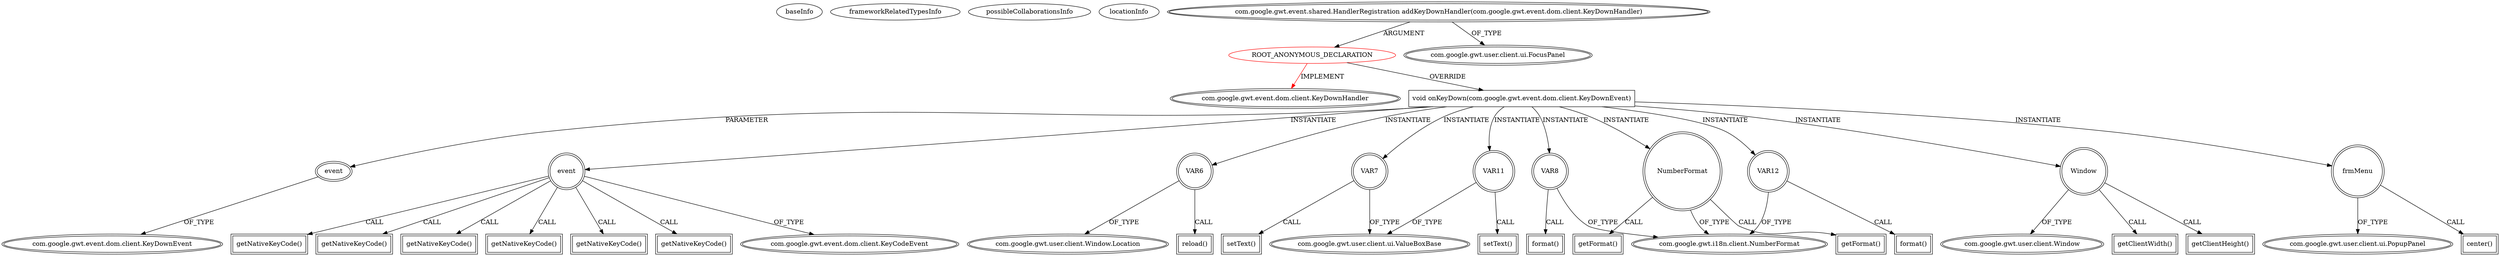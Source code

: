 digraph {
baseInfo[graphId=3319,category="extension_graph",isAnonymous=true,possibleRelation=false]
frameworkRelatedTypesInfo[0="com.google.gwt.event.dom.client.KeyDownHandler"]
possibleCollaborationsInfo[]
locationInfo[projectName="jumanor-matamarcianos",filePath="/jumanor-matamarcianos/matamarcianos-master/src/main/java/pck/client/TMotorJuego.java",contextSignature="void ejecutar()",graphId="3319"]
0[label="ROOT_ANONYMOUS_DECLARATION",vertexType="ROOT_ANONYMOUS_DECLARATION",isFrameworkType=false,color=red]
1[label="com.google.gwt.event.dom.client.KeyDownHandler",vertexType="FRAMEWORK_INTERFACE_TYPE",isFrameworkType=true,peripheries=2]
2[label="com.google.gwt.event.shared.HandlerRegistration addKeyDownHandler(com.google.gwt.event.dom.client.KeyDownHandler)",vertexType="OUTSIDE_CALL",isFrameworkType=true,peripheries=2]
3[label="com.google.gwt.user.client.ui.FocusPanel",vertexType="FRAMEWORK_CLASS_TYPE",isFrameworkType=true,peripheries=2]
4[label="void onKeyDown(com.google.gwt.event.dom.client.KeyDownEvent)",vertexType="OVERRIDING_METHOD_DECLARATION",isFrameworkType=false,shape=box]
5[label="event",vertexType="PARAMETER_DECLARATION",isFrameworkType=true,peripheries=2]
6[label="com.google.gwt.event.dom.client.KeyDownEvent",vertexType="FRAMEWORK_CLASS_TYPE",isFrameworkType=true,peripheries=2]
7[label="event",vertexType="VARIABLE_EXPRESION",isFrameworkType=true,peripheries=2,shape=circle]
9[label="com.google.gwt.event.dom.client.KeyCodeEvent",vertexType="FRAMEWORK_CLASS_TYPE",isFrameworkType=true,peripheries=2]
8[label="getNativeKeyCode()",vertexType="INSIDE_CALL",isFrameworkType=true,peripheries=2,shape=box]
11[label="getNativeKeyCode()",vertexType="INSIDE_CALL",isFrameworkType=true,peripheries=2,shape=box]
13[label="getNativeKeyCode()",vertexType="INSIDE_CALL",isFrameworkType=true,peripheries=2,shape=box]
15[label="getNativeKeyCode()",vertexType="INSIDE_CALL",isFrameworkType=true,peripheries=2,shape=box]
17[label="getNativeKeyCode()",vertexType="INSIDE_CALL",isFrameworkType=true,peripheries=2,shape=box]
19[label="getNativeKeyCode()",vertexType="INSIDE_CALL",isFrameworkType=true,peripheries=2,shape=box]
20[label="VAR6",vertexType="VARIABLE_EXPRESION",isFrameworkType=true,peripheries=2,shape=circle]
22[label="com.google.gwt.user.client.Window.Location",vertexType="FRAMEWORK_CLASS_TYPE",isFrameworkType=true,peripheries=2]
21[label="reload()",vertexType="INSIDE_CALL",isFrameworkType=true,peripheries=2,shape=box]
23[label="VAR7",vertexType="VARIABLE_EXPRESION",isFrameworkType=true,peripheries=2,shape=circle]
25[label="com.google.gwt.user.client.ui.ValueBoxBase",vertexType="FRAMEWORK_CLASS_TYPE",isFrameworkType=true,peripheries=2]
24[label="setText()",vertexType="INSIDE_CALL",isFrameworkType=true,peripheries=2,shape=box]
26[label="VAR8",vertexType="VARIABLE_EXPRESION",isFrameworkType=true,peripheries=2,shape=circle]
28[label="com.google.gwt.i18n.client.NumberFormat",vertexType="FRAMEWORK_CLASS_TYPE",isFrameworkType=true,peripheries=2]
27[label="format()",vertexType="INSIDE_CALL",isFrameworkType=true,peripheries=2,shape=box]
29[label="NumberFormat",vertexType="VARIABLE_EXPRESION",isFrameworkType=true,peripheries=2,shape=circle]
30[label="getFormat()",vertexType="INSIDE_CALL",isFrameworkType=true,peripheries=2,shape=box]
32[label="Window",vertexType="VARIABLE_EXPRESION",isFrameworkType=true,peripheries=2,shape=circle]
34[label="com.google.gwt.user.client.Window",vertexType="FRAMEWORK_CLASS_TYPE",isFrameworkType=true,peripheries=2]
33[label="getClientWidth()",vertexType="INSIDE_CALL",isFrameworkType=true,peripheries=2,shape=box]
35[label="VAR11",vertexType="VARIABLE_EXPRESION",isFrameworkType=true,peripheries=2,shape=circle]
36[label="setText()",vertexType="INSIDE_CALL",isFrameworkType=true,peripheries=2,shape=box]
38[label="VAR12",vertexType="VARIABLE_EXPRESION",isFrameworkType=true,peripheries=2,shape=circle]
39[label="format()",vertexType="INSIDE_CALL",isFrameworkType=true,peripheries=2,shape=box]
42[label="getFormat()",vertexType="INSIDE_CALL",isFrameworkType=true,peripheries=2,shape=box]
44[label="getClientHeight()",vertexType="INSIDE_CALL",isFrameworkType=true,peripheries=2,shape=box]
45[label="frmMenu",vertexType="VARIABLE_EXPRESION",isFrameworkType=true,peripheries=2,shape=circle]
47[label="com.google.gwt.user.client.ui.PopupPanel",vertexType="FRAMEWORK_CLASS_TYPE",isFrameworkType=true,peripheries=2]
46[label="center()",vertexType="INSIDE_CALL",isFrameworkType=true,peripheries=2,shape=box]
0->1[label="IMPLEMENT",color=red]
2->0[label="ARGUMENT"]
2->3[label="OF_TYPE"]
0->4[label="OVERRIDE"]
5->6[label="OF_TYPE"]
4->5[label="PARAMETER"]
4->7[label="INSTANTIATE"]
7->9[label="OF_TYPE"]
7->8[label="CALL"]
7->11[label="CALL"]
7->13[label="CALL"]
7->15[label="CALL"]
7->17[label="CALL"]
7->19[label="CALL"]
4->20[label="INSTANTIATE"]
20->22[label="OF_TYPE"]
20->21[label="CALL"]
4->23[label="INSTANTIATE"]
23->25[label="OF_TYPE"]
23->24[label="CALL"]
4->26[label="INSTANTIATE"]
26->28[label="OF_TYPE"]
26->27[label="CALL"]
4->29[label="INSTANTIATE"]
29->28[label="OF_TYPE"]
29->30[label="CALL"]
4->32[label="INSTANTIATE"]
32->34[label="OF_TYPE"]
32->33[label="CALL"]
4->35[label="INSTANTIATE"]
35->25[label="OF_TYPE"]
35->36[label="CALL"]
4->38[label="INSTANTIATE"]
38->28[label="OF_TYPE"]
38->39[label="CALL"]
29->42[label="CALL"]
32->44[label="CALL"]
4->45[label="INSTANTIATE"]
45->47[label="OF_TYPE"]
45->46[label="CALL"]
}
